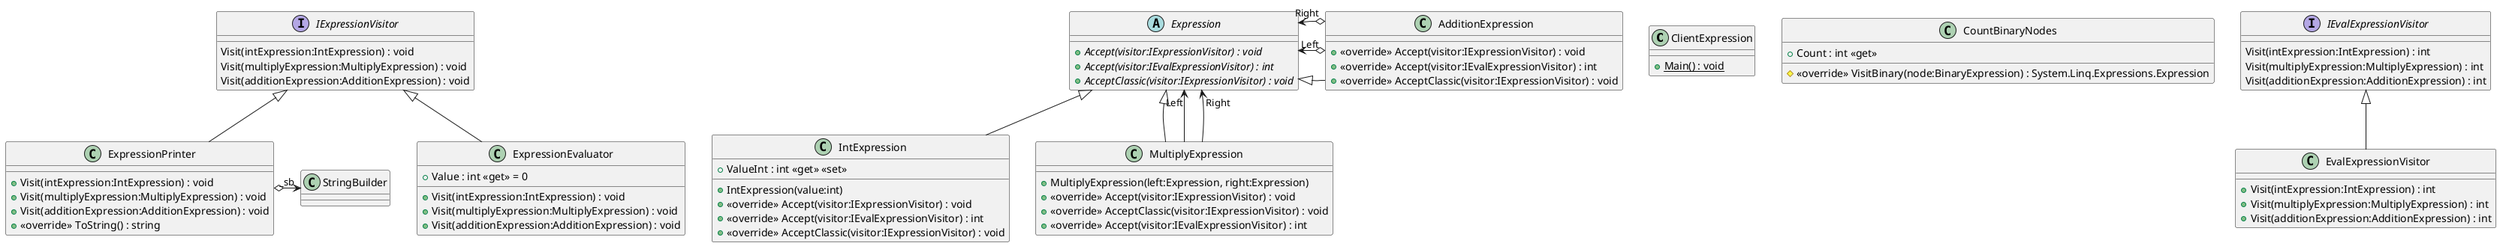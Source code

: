@startuml
class ClientExpression {
    + {static} Main() : void
}
class CountBinaryNodes {
    + Count : int <<get>>
    # <<override>> VisitBinary(node:BinaryExpression) : System.Linq.Expressions.Expression
}
interface IExpressionVisitor {
    Visit(intExpression:IntExpression) : void
    Visit(multiplyExpression:MultiplyExpression) : void
    Visit(additionExpression:AdditionExpression) : void
}
interface IEvalExpressionVisitor {
    Visit(intExpression:IntExpression) : int
    Visit(multiplyExpression:MultiplyExpression) : int
    Visit(additionExpression:AdditionExpression) : int
}
class EvalExpressionVisitor {
    + Visit(intExpression:IntExpression) : int
    + Visit(multiplyExpression:MultiplyExpression) : int
    + Visit(additionExpression:AdditionExpression) : int
}
class ExpressionEvaluator {
    + Value : int <<get>> = 0
    + Visit(intExpression:IntExpression) : void
    + Visit(multiplyExpression:MultiplyExpression) : void
    + Visit(additionExpression:AdditionExpression) : void
}
class ExpressionPrinter {
    + Visit(intExpression:IntExpression) : void
    + Visit(multiplyExpression:MultiplyExpression) : void
    + Visit(additionExpression:AdditionExpression) : void
    + <<override>> ToString() : string
}
abstract class Expression {
    + {abstract} Accept(visitor:IExpressionVisitor) : void
    + {abstract} Accept(visitor:IEvalExpressionVisitor) : int
    + {abstract} AcceptClassic(visitor:IExpressionVisitor) : void
}
class IntExpression {
    + ValueInt : int <<get>> <<set>>
    + IntExpression(value:int)
    + <<override>> Accept(visitor:IExpressionVisitor) : void
    + <<override>> Accept(visitor:IEvalExpressionVisitor) : int
    + <<override>> AcceptClassic(visitor:IExpressionVisitor) : void
}
class MultiplyExpression {
    + MultiplyExpression(left:Expression, right:Expression)
    + <<override>> Accept(visitor:IExpressionVisitor) : void
    + <<override>> AcceptClassic(visitor:IExpressionVisitor) : void
    + <<override>> Accept(visitor:IEvalExpressionVisitor) : int
}
class AdditionExpression {
    + <<override>> Accept(visitor:IExpressionVisitor) : void
    + <<override>> Accept(visitor:IEvalExpressionVisitor) : int
    + <<override>> AcceptClassic(visitor:IExpressionVisitor) : void
}
IEvalExpressionVisitor <|-- EvalExpressionVisitor
IExpressionVisitor <|-- ExpressionEvaluator
IExpressionVisitor <|-- ExpressionPrinter
ExpressionPrinter o-> "_sb" StringBuilder
Expression <|-- IntExpression
Expression <|-- MultiplyExpression
MultiplyExpression --> "Left" Expression
MultiplyExpression --> "Right" Expression
Expression <|-- AdditionExpression
AdditionExpression o-> "Left" Expression
AdditionExpression o-> "Right" Expression
@enduml
